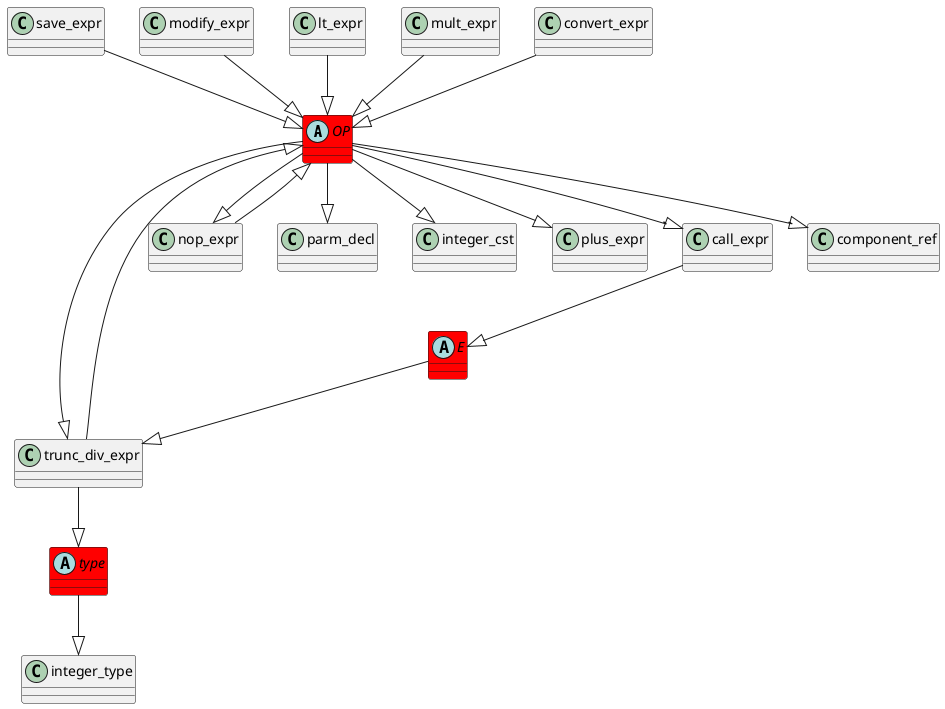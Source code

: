 @startuml
abstract class	OP	 #red	
OP	 --|> 	trunc_div_expr	
save_expr	 --|> 	OP	
nop_expr	 --|> 	OP	
abstract class	type	 #red	
type	 --|> 	integer_type	
trunc_div_expr	 --|> 	type	
OP	 --|> 	parm_decl	
trunc_div_expr	 --|> 	OP	
OP	 --|> 	integer_cst	
OP	 --|> 	nop_expr	
modify_expr	 --|> 	OP	
OP	 --|> 	plus_expr	
lt_expr	 --|> 	OP	
OP	 --|> 	call_expr	
abstract class	E	 #red	
E	 --|> 	trunc_div_expr	
call_expr	 --|> 	E	
mult_expr	 --|> 	OP	
convert_expr	 --|> 	OP	
OP	 --|> 	component_ref	
@enduml
